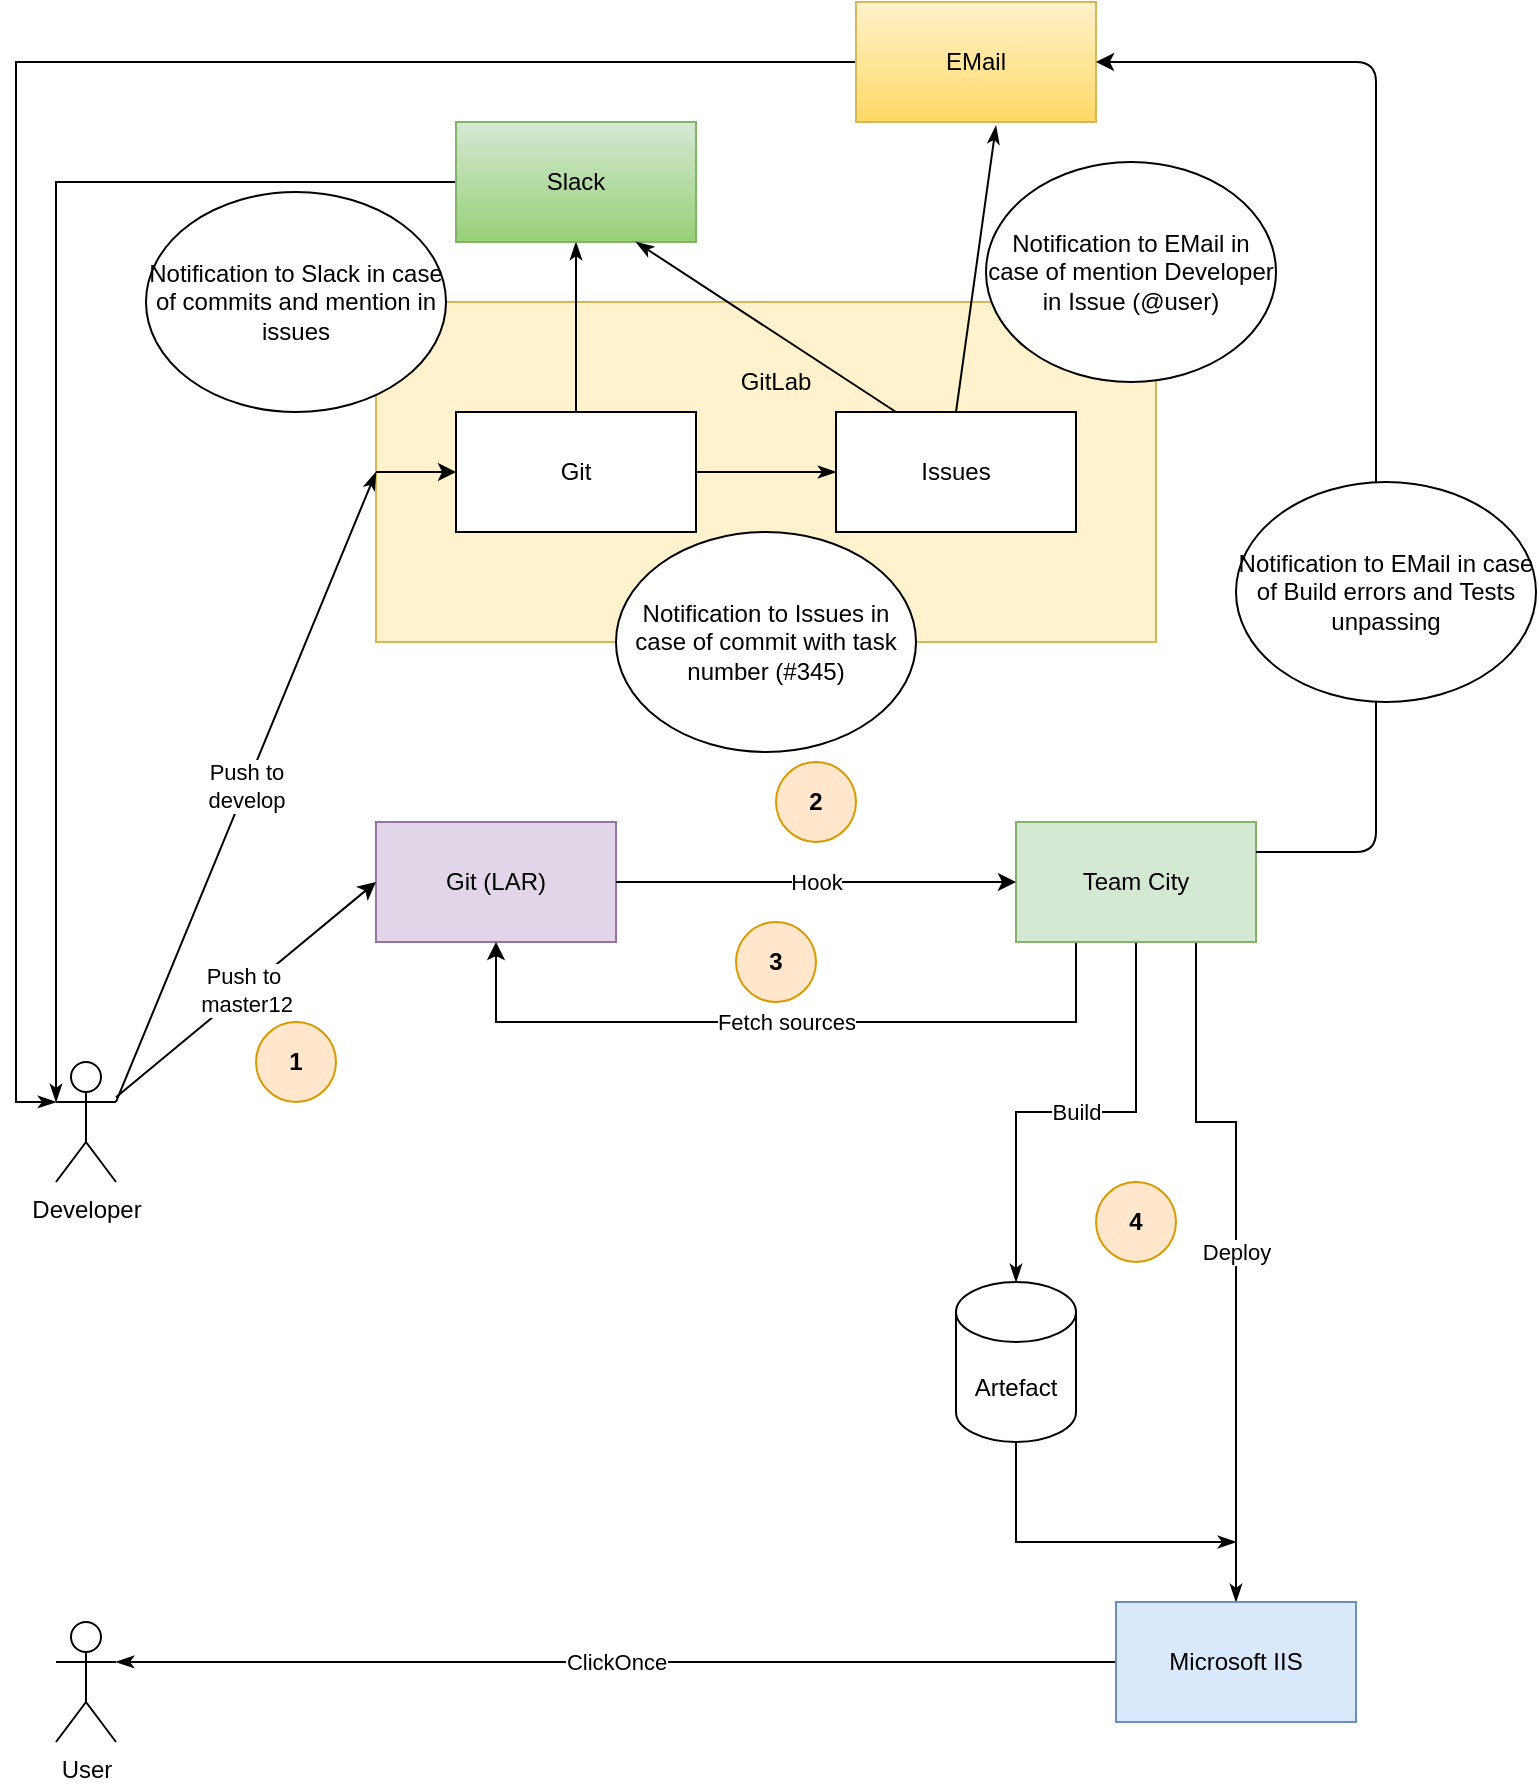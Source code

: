 <mxfile version="13.7.9" type="github">
  <diagram id="KQrDQqh1n8K3jwENiAWo" name="Page-1">
    <mxGraphModel dx="1097" dy="765" grid="1" gridSize="10" guides="1" tooltips="1" connect="1" arrows="1" fold="1" page="1" pageScale="1" pageWidth="827" pageHeight="1169" math="0" shadow="0">
      <root>
        <mxCell id="0" />
        <mxCell id="1" parent="0" />
        <mxCell id="UcBiU5lWhdrB8DMdz7Xg-1" value="Git (LAR)" style="rounded=0;whiteSpace=wrap;html=1;fillColor=#e1d5e7;strokeColor=#9673a6;" parent="1" vertex="1">
          <mxGeometry x="240" y="500" width="120" height="60" as="geometry" />
        </mxCell>
        <mxCell id="8uJsjg-TArk7znv_JZjP-6" value="Fetch sources" style="edgeStyle=orthogonalEdgeStyle;rounded=0;orthogonalLoop=1;jettySize=auto;html=1;exitX=0.25;exitY=1;exitDx=0;exitDy=0;entryX=0.5;entryY=1;entryDx=0;entryDy=0;startArrow=none;startFill=0;" parent="1" source="8uJsjg-TArk7znv_JZjP-1" target="UcBiU5lWhdrB8DMdz7Xg-1" edge="1">
          <mxGeometry relative="1" as="geometry">
            <mxPoint x="360" y="580" as="targetPoint" />
            <Array as="points">
              <mxPoint x="590" y="600" />
              <mxPoint x="300" y="600" />
            </Array>
          </mxGeometry>
        </mxCell>
        <mxCell id="8uJsjg-TArk7znv_JZjP-12" value="Build" style="edgeStyle=orthogonalEdgeStyle;rounded=0;orthogonalLoop=1;jettySize=auto;html=1;exitX=0.5;exitY=1;exitDx=0;exitDy=0;startArrow=none;startFill=0;endArrow=classicThin;endFill=1;" parent="1" source="8uJsjg-TArk7znv_JZjP-1" target="8uJsjg-TArk7znv_JZjP-7" edge="1">
          <mxGeometry relative="1" as="geometry" />
        </mxCell>
        <mxCell id="8uJsjg-TArk7znv_JZjP-14" value="Deploy" style="edgeStyle=orthogonalEdgeStyle;rounded=0;orthogonalLoop=1;jettySize=auto;html=1;exitX=0.75;exitY=1;exitDx=0;exitDy=0;entryX=0.5;entryY=0;entryDx=0;entryDy=0;startArrow=none;startFill=0;endArrow=classicThin;endFill=1;" parent="1" source="8uJsjg-TArk7znv_JZjP-1" target="8uJsjg-TArk7znv_JZjP-13" edge="1">
          <mxGeometry relative="1" as="geometry">
            <Array as="points">
              <mxPoint x="650" y="650" />
              <mxPoint x="670" y="650" />
            </Array>
          </mxGeometry>
        </mxCell>
        <mxCell id="8uJsjg-TArk7znv_JZjP-1" value="Team City" style="rounded=0;whiteSpace=wrap;html=1;fillColor=#d5e8d4;strokeColor=#82b366;" parent="1" vertex="1">
          <mxGeometry x="560" y="500" width="120" height="60" as="geometry" />
        </mxCell>
        <mxCell id="8uJsjg-TArk7znv_JZjP-2" value="Hook" style="endArrow=classic;html=1;exitX=1;exitY=0.5;exitDx=0;exitDy=0;" parent="1" source="UcBiU5lWhdrB8DMdz7Xg-1" target="8uJsjg-TArk7znv_JZjP-1" edge="1">
          <mxGeometry width="50" height="50" relative="1" as="geometry">
            <mxPoint x="510" y="740" as="sourcePoint" />
            <mxPoint x="560" y="690" as="targetPoint" />
          </mxGeometry>
        </mxCell>
        <mxCell id="8uJsjg-TArk7znv_JZjP-23" style="edgeStyle=none;rounded=0;orthogonalLoop=1;jettySize=auto;html=1;exitX=0;exitY=0.5;exitDx=0;exitDy=0;entryX=0;entryY=0.5;entryDx=0;entryDy=0;startArrow=none;startFill=0;endArrow=classicThin;endFill=1;" parent="1" source="8uJsjg-TArk7znv_JZjP-3" target="8uJsjg-TArk7znv_JZjP-20" edge="1">
          <mxGeometry relative="1" as="geometry" />
        </mxCell>
        <mxCell id="8uJsjg-TArk7znv_JZjP-3" value="" style="rounded=0;whiteSpace=wrap;html=1;fillColor=#fff2cc;strokeColor=#d6b656;" parent="1" vertex="1">
          <mxGeometry x="240" y="240" width="390" height="170" as="geometry" />
        </mxCell>
        <mxCell id="8uJsjg-TArk7znv_JZjP-19" value="Push to&lt;br&gt;develop" style="rounded=0;orthogonalLoop=1;jettySize=auto;html=1;entryX=0;entryY=0.5;entryDx=0;entryDy=0;startArrow=none;startFill=0;endArrow=classicThin;endFill=1;exitX=1;exitY=0.333;exitDx=0;exitDy=0;exitPerimeter=0;" parent="1" source="8uJsjg-TArk7znv_JZjP-4" target="8uJsjg-TArk7znv_JZjP-3" edge="1">
          <mxGeometry relative="1" as="geometry" />
        </mxCell>
        <mxCell id="8uJsjg-TArk7znv_JZjP-4" value="Developer" style="shape=umlActor;verticalLabelPosition=bottom;verticalAlign=top;html=1;outlineConnect=0;" parent="1" vertex="1">
          <mxGeometry x="80" y="620" width="30" height="60" as="geometry" />
        </mxCell>
        <mxCell id="8uJsjg-TArk7znv_JZjP-5" value="Push to&amp;nbsp;&lt;br&gt;master12" style="endArrow=classic;html=1;entryX=0;entryY=0.5;entryDx=0;entryDy=0;" parent="1" source="8uJsjg-TArk7znv_JZjP-4" target="UcBiU5lWhdrB8DMdz7Xg-1" edge="1">
          <mxGeometry width="50" height="50" relative="1" as="geometry">
            <mxPoint x="110" y="620" as="sourcePoint" />
            <mxPoint x="160" y="570" as="targetPoint" />
          </mxGeometry>
        </mxCell>
        <mxCell id="8uJsjg-TArk7znv_JZjP-15" style="edgeStyle=orthogonalEdgeStyle;rounded=0;orthogonalLoop=1;jettySize=auto;html=1;exitX=0.5;exitY=1;exitDx=0;exitDy=0;exitPerimeter=0;startArrow=none;startFill=0;endArrow=classicThin;endFill=1;" parent="1" source="8uJsjg-TArk7znv_JZjP-7" edge="1">
          <mxGeometry relative="1" as="geometry">
            <mxPoint x="670" y="860" as="targetPoint" />
            <Array as="points">
              <mxPoint x="560" y="860" />
              <mxPoint x="660" y="860" />
            </Array>
          </mxGeometry>
        </mxCell>
        <mxCell id="8uJsjg-TArk7znv_JZjP-7" value="Artefact" style="shape=cylinder3;whiteSpace=wrap;html=1;boundedLbl=1;backgroundOutline=1;size=15;" parent="1" vertex="1">
          <mxGeometry x="530" y="730" width="60" height="80" as="geometry" />
        </mxCell>
        <mxCell id="8uJsjg-TArk7znv_JZjP-9" value="&lt;b&gt;1&lt;/b&gt;" style="ellipse;whiteSpace=wrap;html=1;aspect=fixed;fillColor=#ffe6cc;strokeColor=#d79b00;" parent="1" vertex="1">
          <mxGeometry x="180" y="600" width="40" height="40" as="geometry" />
        </mxCell>
        <mxCell id="8uJsjg-TArk7znv_JZjP-10" value="&lt;b&gt;2&lt;/b&gt;" style="ellipse;whiteSpace=wrap;html=1;aspect=fixed;fillColor=#ffe6cc;strokeColor=#d79b00;" parent="1" vertex="1">
          <mxGeometry x="440" y="470" width="40" height="40" as="geometry" />
        </mxCell>
        <mxCell id="8uJsjg-TArk7znv_JZjP-11" value="&lt;b&gt;3&lt;/b&gt;" style="ellipse;whiteSpace=wrap;html=1;aspect=fixed;fillColor=#ffe6cc;strokeColor=#d79b00;" parent="1" vertex="1">
          <mxGeometry x="420" y="550" width="40" height="40" as="geometry" />
        </mxCell>
        <mxCell id="8uJsjg-TArk7znv_JZjP-18" value="ClickOnce" style="edgeStyle=orthogonalEdgeStyle;rounded=0;orthogonalLoop=1;jettySize=auto;html=1;exitX=0;exitY=0.5;exitDx=0;exitDy=0;entryX=1;entryY=0.333;entryDx=0;entryDy=0;entryPerimeter=0;startArrow=none;startFill=0;endArrow=classicThin;endFill=1;" parent="1" source="8uJsjg-TArk7znv_JZjP-13" target="8uJsjg-TArk7znv_JZjP-17" edge="1">
          <mxGeometry relative="1" as="geometry" />
        </mxCell>
        <mxCell id="8uJsjg-TArk7znv_JZjP-13" value="Microsoft IIS" style="rounded=0;whiteSpace=wrap;html=1;fillColor=#dae8fc;strokeColor=#6c8ebf;" parent="1" vertex="1">
          <mxGeometry x="610" y="890" width="120" height="60" as="geometry" />
        </mxCell>
        <mxCell id="8uJsjg-TArk7znv_JZjP-16" value="&lt;b&gt;4&lt;/b&gt;" style="ellipse;whiteSpace=wrap;html=1;aspect=fixed;fillColor=#ffe6cc;strokeColor=#d79b00;" parent="1" vertex="1">
          <mxGeometry x="600" y="680" width="40" height="40" as="geometry" />
        </mxCell>
        <mxCell id="8uJsjg-TArk7znv_JZjP-17" value="User" style="shape=umlActor;verticalLabelPosition=bottom;verticalAlign=top;html=1;outlineConnect=0;" parent="1" vertex="1">
          <mxGeometry x="80" y="900" width="30" height="60" as="geometry" />
        </mxCell>
        <mxCell id="8uJsjg-TArk7znv_JZjP-28" style="edgeStyle=none;rounded=0;orthogonalLoop=1;jettySize=auto;html=1;exitX=1;exitY=0.5;exitDx=0;exitDy=0;entryX=0;entryY=0.5;entryDx=0;entryDy=0;startArrow=none;startFill=0;endArrow=classicThin;endFill=1;" parent="1" source="8uJsjg-TArk7znv_JZjP-20" target="8uJsjg-TArk7znv_JZjP-21" edge="1">
          <mxGeometry relative="1" as="geometry">
            <Array as="points" />
          </mxGeometry>
        </mxCell>
        <mxCell id="8uJsjg-TArk7znv_JZjP-29" style="edgeStyle=none;rounded=0;orthogonalLoop=1;jettySize=auto;html=1;entryX=0.583;entryY=1.033;entryDx=0;entryDy=0;entryPerimeter=0;startArrow=none;startFill=0;endArrow=classicThin;endFill=1;exitX=0.5;exitY=0;exitDx=0;exitDy=0;" parent="1" source="8uJsjg-TArk7znv_JZjP-21" target="8uJsjg-TArk7znv_JZjP-25" edge="1">
          <mxGeometry relative="1" as="geometry" />
        </mxCell>
        <mxCell id="8uJsjg-TArk7znv_JZjP-30" style="edgeStyle=none;rounded=0;orthogonalLoop=1;jettySize=auto;html=1;exitX=0.5;exitY=0;exitDx=0;exitDy=0;entryX=0.5;entryY=1;entryDx=0;entryDy=0;startArrow=none;startFill=0;endArrow=classicThin;endFill=1;" parent="1" source="8uJsjg-TArk7znv_JZjP-20" target="8uJsjg-TArk7znv_JZjP-26" edge="1">
          <mxGeometry relative="1" as="geometry" />
        </mxCell>
        <mxCell id="8uJsjg-TArk7znv_JZjP-20" value="Git" style="rounded=0;whiteSpace=wrap;html=1;" parent="1" vertex="1">
          <mxGeometry x="280" y="295" width="120" height="60" as="geometry" />
        </mxCell>
        <mxCell id="8uJsjg-TArk7znv_JZjP-21" value="Issues" style="rounded=0;whiteSpace=wrap;html=1;" parent="1" vertex="1">
          <mxGeometry x="470" y="295" width="120" height="60" as="geometry" />
        </mxCell>
        <mxCell id="8uJsjg-TArk7znv_JZjP-22" value="GitLab" style="text;html=1;strokeColor=none;fillColor=none;align=center;verticalAlign=middle;whiteSpace=wrap;rounded=0;" parent="1" vertex="1">
          <mxGeometry x="420" y="270" width="40" height="20" as="geometry" />
        </mxCell>
        <mxCell id="8uJsjg-TArk7znv_JZjP-24" value="" style="endArrow=classic;html=1;exitX=0;exitY=0.5;exitDx=0;exitDy=0;entryX=0;entryY=0.5;entryDx=0;entryDy=0;" parent="1" source="8uJsjg-TArk7znv_JZjP-3" target="8uJsjg-TArk7znv_JZjP-20" edge="1">
          <mxGeometry width="50" height="50" relative="1" as="geometry">
            <mxPoint x="410" y="560" as="sourcePoint" />
            <mxPoint x="460" y="510" as="targetPoint" />
          </mxGeometry>
        </mxCell>
        <mxCell id="8uJsjg-TArk7znv_JZjP-32" style="edgeStyle=orthogonalEdgeStyle;rounded=0;orthogonalLoop=1;jettySize=auto;html=1;exitX=0;exitY=0.5;exitDx=0;exitDy=0;startArrow=none;startFill=0;endArrow=classicThin;endFill=1;entryX=0;entryY=0.333;entryDx=0;entryDy=0;entryPerimeter=0;" parent="1" source="8uJsjg-TArk7znv_JZjP-25" target="8uJsjg-TArk7znv_JZjP-4" edge="1">
          <mxGeometry relative="1" as="geometry">
            <mxPoint x="50" y="140" as="targetPoint" />
          </mxGeometry>
        </mxCell>
        <mxCell id="8uJsjg-TArk7znv_JZjP-25" value="EMail" style="rounded=0;whiteSpace=wrap;html=1;gradientColor=#ffd966;fillColor=#fff2cc;strokeColor=#d6b656;" parent="1" vertex="1">
          <mxGeometry x="480" y="90" width="120" height="60" as="geometry" />
        </mxCell>
        <mxCell id="8uJsjg-TArk7znv_JZjP-34" style="edgeStyle=orthogonalEdgeStyle;rounded=0;orthogonalLoop=1;jettySize=auto;html=1;exitX=0;exitY=0.5;exitDx=0;exitDy=0;startArrow=none;startFill=0;endArrow=classicThin;endFill=1;" parent="1" source="8uJsjg-TArk7znv_JZjP-26" edge="1">
          <mxGeometry relative="1" as="geometry">
            <mxPoint x="80" y="640" as="targetPoint" />
            <Array as="points">
              <mxPoint x="80" y="180" />
              <mxPoint x="80" y="640" />
            </Array>
          </mxGeometry>
        </mxCell>
        <mxCell id="8uJsjg-TArk7znv_JZjP-26" value="Slack" style="rounded=0;whiteSpace=wrap;html=1;gradientColor=#97d077;fillColor=#d5e8d4;strokeColor=#82b366;" parent="1" vertex="1">
          <mxGeometry x="280" y="150" width="120" height="60" as="geometry" />
        </mxCell>
        <mxCell id="8uJsjg-TArk7znv_JZjP-31" value="" style="endArrow=classic;html=1;exitX=1;exitY=0.25;exitDx=0;exitDy=0;edgeStyle=orthogonalEdgeStyle;entryX=1;entryY=0.5;entryDx=0;entryDy=0;" parent="1" source="8uJsjg-TArk7znv_JZjP-1" target="8uJsjg-TArk7znv_JZjP-25" edge="1">
          <mxGeometry width="50" height="50" relative="1" as="geometry">
            <mxPoint x="390" y="490" as="sourcePoint" />
            <mxPoint x="300" y="80" as="targetPoint" />
            <Array as="points">
              <mxPoint x="740" y="515" />
              <mxPoint x="740" y="120" />
            </Array>
          </mxGeometry>
        </mxCell>
        <mxCell id="sTDq2ddE3q9-gzPmMhSp-1" value="Notification to Issues in case of commit with task number (#345)" style="ellipse;whiteSpace=wrap;html=1;" vertex="1" parent="1">
          <mxGeometry x="360" y="355" width="150" height="110" as="geometry" />
        </mxCell>
        <mxCell id="sTDq2ddE3q9-gzPmMhSp-5" value="Notification to EMail in case of mention Developer in Issue (@user)" style="ellipse;whiteSpace=wrap;html=1;" vertex="1" parent="1">
          <mxGeometry x="545" y="170" width="145" height="110" as="geometry" />
        </mxCell>
        <mxCell id="sTDq2ddE3q9-gzPmMhSp-6" style="edgeStyle=none;rounded=0;orthogonalLoop=1;jettySize=auto;html=1;entryX=0.75;entryY=1;entryDx=0;entryDy=0;startArrow=none;startFill=0;endArrow=classicThin;endFill=1;exitX=0.25;exitY=0;exitDx=0;exitDy=0;" edge="1" parent="1" source="8uJsjg-TArk7znv_JZjP-21" target="8uJsjg-TArk7znv_JZjP-26">
          <mxGeometry relative="1" as="geometry">
            <mxPoint x="540" y="305" as="sourcePoint" />
            <mxPoint x="559.96" y="161.98" as="targetPoint" />
          </mxGeometry>
        </mxCell>
        <mxCell id="sTDq2ddE3q9-gzPmMhSp-8" value="Notification to Slack in case of commits and mention in issues" style="ellipse;whiteSpace=wrap;html=1;" vertex="1" parent="1">
          <mxGeometry x="125" y="185" width="150" height="110" as="geometry" />
        </mxCell>
        <mxCell id="sTDq2ddE3q9-gzPmMhSp-9" value="Notification to EMail in case of Build errors and Tests unpassing" style="ellipse;whiteSpace=wrap;html=1;" vertex="1" parent="1">
          <mxGeometry x="670" y="330" width="150" height="110" as="geometry" />
        </mxCell>
      </root>
    </mxGraphModel>
  </diagram>
</mxfile>
